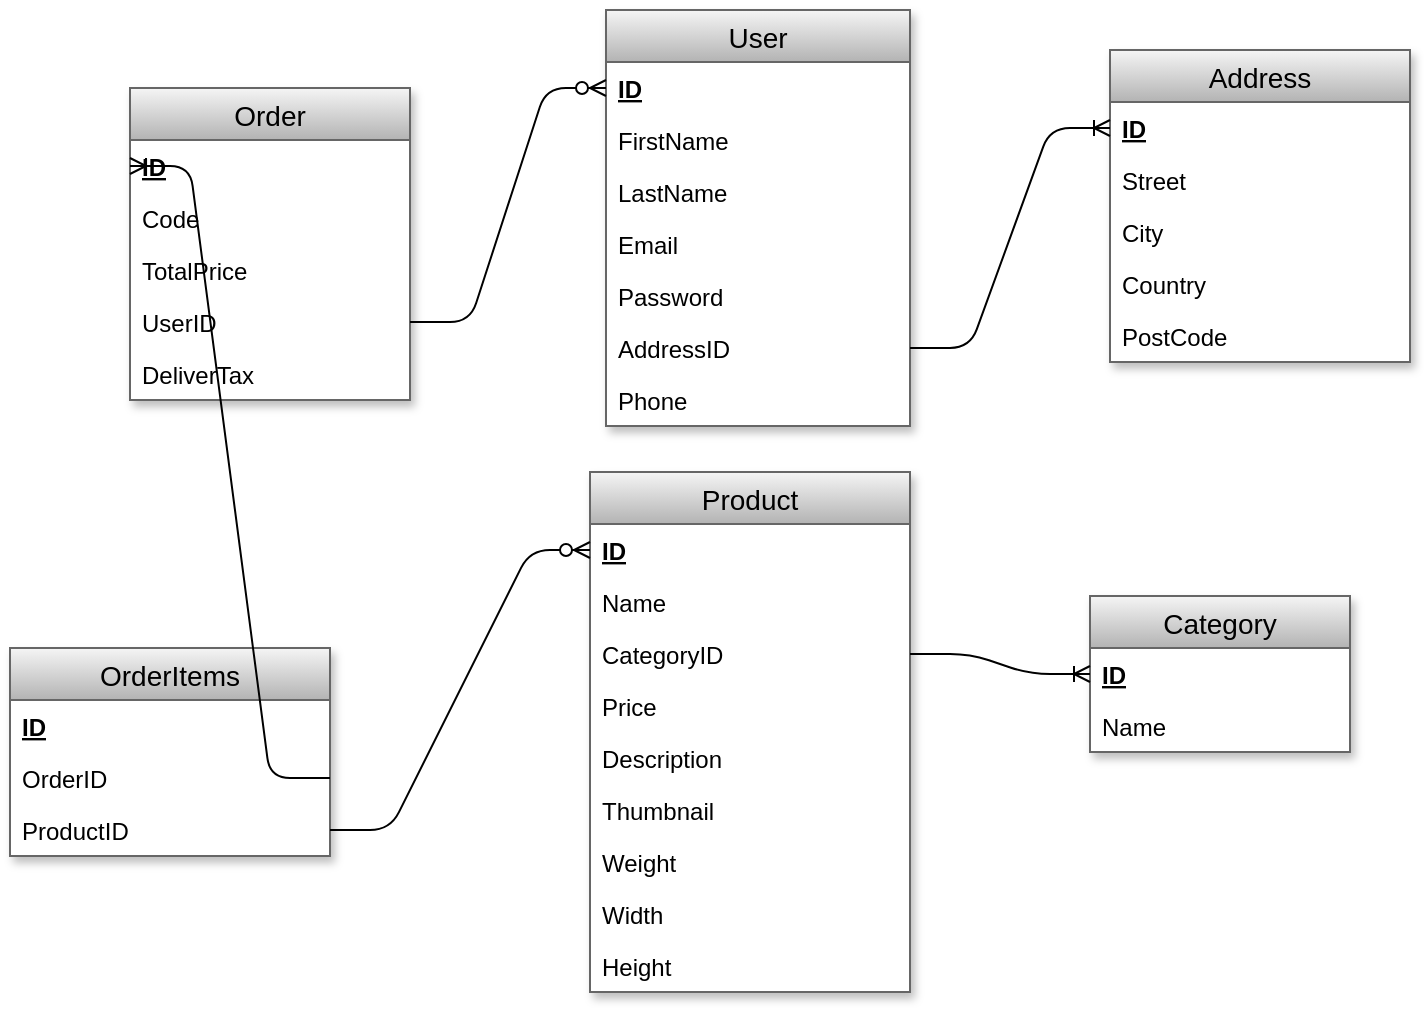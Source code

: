 <mxfile version="10.6.7" type="device"><diagram id="n2F4yR1X21Jc2BcNIKQc" name="E-commerce Project"><mxGraphModel dx="1010" dy="550" grid="1" gridSize="10" guides="1" tooltips="1" connect="1" arrows="1" fold="1" page="1" pageScale="1" pageWidth="827" pageHeight="1169" math="0" shadow="0"><root><mxCell id="0"/><mxCell id="1" parent="0"/><mxCell id="UtSD0maiHmcUcSSaLTdq-1" value="User" style="swimlane;fontStyle=0;childLayout=stackLayout;horizontal=1;startSize=26;horizontalStack=0;resizeParent=1;resizeParentMax=0;resizeLast=0;collapsible=1;marginBottom=0;swimlaneFillColor=#ffffff;align=center;fontSize=14;shadow=1;fillColor=#f5f5f5;strokeColor=#666666;labelBackgroundColor=none;labelBorderColor=none;gradientColor=#b3b3b3;" parent="1" vertex="1"><mxGeometry x="348" y="59" width="152" height="208" as="geometry"><mxRectangle x="60" y="110" width="60" height="26" as="alternateBounds"/></mxGeometry></mxCell><mxCell id="UtSD0maiHmcUcSSaLTdq-2" value="ID" style="text;strokeColor=none;fillColor=none;spacingLeft=4;spacingRight=4;overflow=hidden;rotatable=0;points=[[0,0.5],[1,0.5]];portConstraint=eastwest;fontSize=12;fontStyle=5" parent="UtSD0maiHmcUcSSaLTdq-1" vertex="1"><mxGeometry y="26" width="152" height="26" as="geometry"/></mxCell><mxCell id="UtSD0maiHmcUcSSaLTdq-85" value="FirstName" style="text;strokeColor=none;fillColor=none;spacingLeft=4;spacingRight=4;overflow=hidden;rotatable=0;points=[[0,0.5],[1,0.5]];portConstraint=eastwest;fontSize=12;" parent="UtSD0maiHmcUcSSaLTdq-1" vertex="1"><mxGeometry y="52" width="152" height="26" as="geometry"/></mxCell><mxCell id="UtSD0maiHmcUcSSaLTdq-3" value="LastName" style="text;strokeColor=none;fillColor=none;spacingLeft=4;spacingRight=4;overflow=hidden;rotatable=0;points=[[0,0.5],[1,0.5]];portConstraint=eastwest;fontSize=12;" parent="UtSD0maiHmcUcSSaLTdq-1" vertex="1"><mxGeometry y="78" width="152" height="26" as="geometry"/></mxCell><mxCell id="UtSD0maiHmcUcSSaLTdq-27" value="Email" style="text;strokeColor=none;fillColor=none;spacingLeft=4;spacingRight=4;overflow=hidden;rotatable=0;points=[[0,0.5],[1,0.5]];portConstraint=eastwest;fontSize=12;" parent="UtSD0maiHmcUcSSaLTdq-1" vertex="1"><mxGeometry y="104" width="152" height="26" as="geometry"/></mxCell><mxCell id="UtSD0maiHmcUcSSaLTdq-28" value="Password" style="text;strokeColor=none;fillColor=none;spacingLeft=4;spacingRight=4;overflow=hidden;rotatable=0;points=[[0,0.5],[1,0.5]];portConstraint=eastwest;fontSize=12;" parent="UtSD0maiHmcUcSSaLTdq-1" vertex="1"><mxGeometry y="130" width="152" height="26" as="geometry"/></mxCell><mxCell id="UtSD0maiHmcUcSSaLTdq-29" value="AddressID" style="text;strokeColor=none;fillColor=none;spacingLeft=4;spacingRight=4;overflow=hidden;rotatable=0;points=[[0,0.5],[1,0.5]];portConstraint=eastwest;fontSize=12;" parent="UtSD0maiHmcUcSSaLTdq-1" vertex="1"><mxGeometry y="156" width="152" height="26" as="geometry"/></mxCell><mxCell id="UtSD0maiHmcUcSSaLTdq-4" value="Phone" style="text;strokeColor=none;fillColor=none;spacingLeft=4;spacingRight=4;overflow=hidden;rotatable=0;points=[[0,0.5],[1,0.5]];portConstraint=eastwest;fontSize=12;" parent="UtSD0maiHmcUcSSaLTdq-1" vertex="1"><mxGeometry y="182" width="152" height="26" as="geometry"/></mxCell><mxCell id="UtSD0maiHmcUcSSaLTdq-30" value="Category" style="swimlane;fontStyle=0;childLayout=stackLayout;horizontal=1;startSize=26;fillColor=#f5f5f5;horizontalStack=0;resizeParent=1;resizeParentMax=0;resizeLast=0;collapsible=1;marginBottom=0;swimlaneFillColor=#ffffff;align=center;fontSize=14;shadow=1;labelBackgroundColor=none;gradientColor=#b3b3b3;strokeColor=#666666;" parent="1" vertex="1"><mxGeometry x="590" y="352" width="130" height="78" as="geometry"/></mxCell><mxCell id="UtSD0maiHmcUcSSaLTdq-31" value="ID" style="text;strokeColor=none;fillColor=none;spacingLeft=4;spacingRight=4;overflow=hidden;rotatable=0;points=[[0,0.5],[1,0.5]];portConstraint=eastwest;fontSize=12;fontStyle=5;spacing=2;shadow=0;" parent="UtSD0maiHmcUcSSaLTdq-30" vertex="1"><mxGeometry y="26" width="130" height="26" as="geometry"/></mxCell><mxCell id="UtSD0maiHmcUcSSaLTdq-88" value="Name" style="text;strokeColor=none;fillColor=none;spacingLeft=4;spacingRight=4;overflow=hidden;rotatable=0;points=[[0,0.5],[1,0.5]];portConstraint=eastwest;fontSize=12;" parent="UtSD0maiHmcUcSSaLTdq-30" vertex="1"><mxGeometry y="52" width="130" height="26" as="geometry"/></mxCell><mxCell id="UtSD0maiHmcUcSSaLTdq-35" value="Product" style="swimlane;fontStyle=0;childLayout=stackLayout;horizontal=1;startSize=26;fillColor=#f5f5f5;horizontalStack=0;resizeParent=1;resizeParentMax=0;resizeLast=0;collapsible=1;marginBottom=0;swimlaneFillColor=#ffffff;align=center;fontSize=14;shadow=1;labelBackgroundColor=none;gradientColor=#b3b3b3;strokeColor=#666666;" parent="1" vertex="1"><mxGeometry x="340" y="290" width="160" height="260" as="geometry"/></mxCell><mxCell id="UtSD0maiHmcUcSSaLTdq-36" value="ID" style="text;strokeColor=none;fillColor=none;spacingLeft=4;spacingRight=4;overflow=hidden;rotatable=0;points=[[0,0.5],[1,0.5]];portConstraint=eastwest;fontSize=12;fontStyle=5" parent="UtSD0maiHmcUcSSaLTdq-35" vertex="1"><mxGeometry y="26" width="160" height="26" as="geometry"/></mxCell><mxCell id="UtSD0maiHmcUcSSaLTdq-87" value="Name" style="text;strokeColor=none;fillColor=none;spacingLeft=4;spacingRight=4;overflow=hidden;rotatable=0;points=[[0,0.5],[1,0.5]];portConstraint=eastwest;fontSize=12;" parent="UtSD0maiHmcUcSSaLTdq-35" vertex="1"><mxGeometry y="52" width="160" height="26" as="geometry"/></mxCell><mxCell id="UtSD0maiHmcUcSSaLTdq-37" value="CategoryID" style="text;strokeColor=none;fillColor=none;spacingLeft=4;spacingRight=4;overflow=hidden;rotatable=0;points=[[0,0.5],[1,0.5]];portConstraint=eastwest;fontSize=12;" parent="UtSD0maiHmcUcSSaLTdq-35" vertex="1"><mxGeometry y="78" width="160" height="26" as="geometry"/></mxCell><mxCell id="UtSD0maiHmcUcSSaLTdq-39" value="Price" style="text;strokeColor=none;fillColor=none;spacingLeft=4;spacingRight=4;overflow=hidden;rotatable=0;points=[[0,0.5],[1,0.5]];portConstraint=eastwest;fontSize=12;" parent="UtSD0maiHmcUcSSaLTdq-35" vertex="1"><mxGeometry y="104" width="160" height="26" as="geometry"/></mxCell><mxCell id="UtSD0maiHmcUcSSaLTdq-41" value="Description" style="text;strokeColor=none;fillColor=none;spacingLeft=4;spacingRight=4;overflow=hidden;rotatable=0;points=[[0,0.5],[1,0.5]];portConstraint=eastwest;fontSize=12;" parent="UtSD0maiHmcUcSSaLTdq-35" vertex="1"><mxGeometry y="130" width="160" height="26" as="geometry"/></mxCell><mxCell id="UtSD0maiHmcUcSSaLTdq-42" value="Thumbnail" style="text;strokeColor=none;fillColor=none;spacingLeft=4;spacingRight=4;overflow=hidden;rotatable=0;points=[[0,0.5],[1,0.5]];portConstraint=eastwest;fontSize=12;" parent="UtSD0maiHmcUcSSaLTdq-35" vertex="1"><mxGeometry y="156" width="160" height="26" as="geometry"/></mxCell><mxCell id="UtSD0maiHmcUcSSaLTdq-43" value="Weight" style="text;strokeColor=none;fillColor=none;spacingLeft=4;spacingRight=4;overflow=hidden;rotatable=0;points=[[0,0.5],[1,0.5]];portConstraint=eastwest;fontSize=12;" parent="UtSD0maiHmcUcSSaLTdq-35" vertex="1"><mxGeometry y="182" width="160" height="26" as="geometry"/></mxCell><mxCell id="UtSD0maiHmcUcSSaLTdq-44" value="Width" style="text;strokeColor=none;fillColor=none;spacingLeft=4;spacingRight=4;overflow=hidden;rotatable=0;points=[[0,0.5],[1,0.5]];portConstraint=eastwest;fontSize=12;" parent="UtSD0maiHmcUcSSaLTdq-35" vertex="1"><mxGeometry y="208" width="160" height="26" as="geometry"/></mxCell><mxCell id="UtSD0maiHmcUcSSaLTdq-38" value="Height" style="text;strokeColor=none;fillColor=none;spacingLeft=4;spacingRight=4;overflow=hidden;rotatable=0;points=[[0,0.5],[1,0.5]];portConstraint=eastwest;fontSize=12;" parent="UtSD0maiHmcUcSSaLTdq-35" vertex="1"><mxGeometry y="234" width="160" height="26" as="geometry"/></mxCell><mxCell id="UtSD0maiHmcUcSSaLTdq-45" value="Order" style="swimlane;fontStyle=0;childLayout=stackLayout;horizontal=1;startSize=26;fillColor=#f5f5f5;horizontalStack=0;resizeParent=1;resizeParentMax=0;resizeLast=0;collapsible=1;marginBottom=0;swimlaneFillColor=#ffffff;align=center;fontSize=14;shadow=1;labelBackgroundColor=none;strokeColor=#666666;gradientColor=#b3b3b3;" parent="1" vertex="1"><mxGeometry x="110" y="98" width="140" height="156" as="geometry"/></mxCell><mxCell id="UtSD0maiHmcUcSSaLTdq-46" value="ID" style="text;strokeColor=none;fillColor=none;spacingLeft=4;spacingRight=4;overflow=hidden;rotatable=0;points=[[0,0.5],[1,0.5]];portConstraint=eastwest;fontSize=12;fontStyle=5" parent="UtSD0maiHmcUcSSaLTdq-45" vertex="1"><mxGeometry y="26" width="140" height="26" as="geometry"/></mxCell><mxCell id="UtSD0maiHmcUcSSaLTdq-83" value="Code" style="text;strokeColor=none;fillColor=none;spacingLeft=4;spacingRight=4;overflow=hidden;rotatable=0;points=[[0,0.5],[1,0.5]];portConstraint=eastwest;fontSize=12;" parent="UtSD0maiHmcUcSSaLTdq-45" vertex="1"><mxGeometry y="52" width="140" height="26" as="geometry"/></mxCell><mxCell id="UtSD0maiHmcUcSSaLTdq-50" value="TotalPrice" style="text;strokeColor=none;fillColor=none;spacingLeft=4;spacingRight=4;overflow=hidden;rotatable=0;points=[[0,0.5],[1,0.5]];portConstraint=eastwest;fontSize=12;" parent="UtSD0maiHmcUcSSaLTdq-45" vertex="1"><mxGeometry y="78" width="140" height="26" as="geometry"/></mxCell><mxCell id="UtSD0maiHmcUcSSaLTdq-48" value="UserID&#10;&#10;" style="text;strokeColor=none;fillColor=none;spacingLeft=4;spacingRight=4;overflow=hidden;rotatable=0;points=[[0,0.5],[1,0.5]];portConstraint=eastwest;fontSize=12;" parent="UtSD0maiHmcUcSSaLTdq-45" vertex="1"><mxGeometry y="104" width="140" height="26" as="geometry"/></mxCell><mxCell id="UtSD0maiHmcUcSSaLTdq-67" value="DeliverTax" style="text;strokeColor=none;fillColor=none;spacingLeft=4;spacingRight=4;overflow=hidden;rotatable=0;points=[[0,0.5],[1,0.5]];portConstraint=eastwest;fontSize=12;" parent="UtSD0maiHmcUcSSaLTdq-45" vertex="1"><mxGeometry y="130" width="140" height="26" as="geometry"/></mxCell><mxCell id="UtSD0maiHmcUcSSaLTdq-51" value="Address" style="swimlane;fontStyle=0;childLayout=stackLayout;horizontal=1;startSize=26;fillColor=#f5f5f5;horizontalStack=0;resizeParent=1;resizeParentMax=0;resizeLast=0;collapsible=1;marginBottom=0;swimlaneFillColor=#ffffff;align=center;fontSize=14;shadow=1;labelBackgroundColor=none;gradientColor=#b3b3b3;strokeColor=#666666;" parent="1" vertex="1"><mxGeometry x="600" y="79" width="150" height="156" as="geometry"/></mxCell><mxCell id="UtSD0maiHmcUcSSaLTdq-52" value="ID" style="text;strokeColor=none;fillColor=none;spacingLeft=4;spacingRight=4;overflow=hidden;rotatable=0;points=[[0,0.5],[1,0.5]];portConstraint=eastwest;fontSize=12;fontStyle=5" parent="UtSD0maiHmcUcSSaLTdq-51" vertex="1"><mxGeometry y="26" width="150" height="26" as="geometry"/></mxCell><mxCell id="UtSD0maiHmcUcSSaLTdq-86" value="Street" style="text;strokeColor=none;fillColor=none;spacingLeft=4;spacingRight=4;overflow=hidden;rotatable=0;points=[[0,0.5],[1,0.5]];portConstraint=eastwest;fontSize=12;" parent="UtSD0maiHmcUcSSaLTdq-51" vertex="1"><mxGeometry y="52" width="150" height="26" as="geometry"/></mxCell><mxCell id="UtSD0maiHmcUcSSaLTdq-57" value="City" style="text;strokeColor=none;fillColor=none;spacingLeft=4;spacingRight=4;overflow=hidden;rotatable=0;points=[[0,0.5],[1,0.5]];portConstraint=eastwest;fontSize=12;" parent="UtSD0maiHmcUcSSaLTdq-51" vertex="1"><mxGeometry y="78" width="150" height="26" as="geometry"/></mxCell><mxCell id="UtSD0maiHmcUcSSaLTdq-58" value="Country" style="text;strokeColor=none;fillColor=none;spacingLeft=4;spacingRight=4;overflow=hidden;rotatable=0;points=[[0,0.5],[1,0.5]];portConstraint=eastwest;fontSize=12;" parent="UtSD0maiHmcUcSSaLTdq-51" vertex="1"><mxGeometry y="104" width="150" height="26" as="geometry"/></mxCell><mxCell id="UtSD0maiHmcUcSSaLTdq-54" value="PostCode" style="text;strokeColor=none;fillColor=none;spacingLeft=4;spacingRight=4;overflow=hidden;rotatable=0;points=[[0,0.5],[1,0.5]];portConstraint=eastwest;fontSize=12;" parent="UtSD0maiHmcUcSSaLTdq-51" vertex="1"><mxGeometry y="130" width="150" height="26" as="geometry"/></mxCell><mxCell id="UtSD0maiHmcUcSSaLTdq-73" value="OrderItems" style="swimlane;fontStyle=0;childLayout=stackLayout;horizontal=1;startSize=26;fillColor=#f5f5f5;horizontalStack=0;resizeParent=1;resizeParentMax=0;resizeLast=0;collapsible=1;marginBottom=0;swimlaneFillColor=#ffffff;align=center;fontSize=14;shadow=1;labelBackgroundColor=none;gradientColor=#b3b3b3;strokeColor=#666666;" parent="1" vertex="1"><mxGeometry x="50" y="378" width="160" height="104" as="geometry"/></mxCell><mxCell id="UtSD0maiHmcUcSSaLTdq-74" value="ID" style="text;strokeColor=none;fillColor=none;spacingLeft=4;spacingRight=4;overflow=hidden;rotatable=0;points=[[0,0.5],[1,0.5]];portConstraint=eastwest;fontSize=12;fontStyle=5" parent="UtSD0maiHmcUcSSaLTdq-73" vertex="1"><mxGeometry y="26" width="160" height="26" as="geometry"/></mxCell><mxCell id="UtSD0maiHmcUcSSaLTdq-76" value="OrderID" style="text;strokeColor=none;fillColor=none;spacingLeft=4;spacingRight=4;overflow=hidden;rotatable=0;points=[[0,0.5],[1,0.5]];portConstraint=eastwest;fontSize=12;" parent="UtSD0maiHmcUcSSaLTdq-73" vertex="1"><mxGeometry y="52" width="160" height="26" as="geometry"/></mxCell><mxCell id="UtSD0maiHmcUcSSaLTdq-75" value="ProductID" style="text;strokeColor=none;fillColor=none;spacingLeft=4;spacingRight=4;overflow=hidden;rotatable=0;points=[[0,0.5],[1,0.5]];portConstraint=eastwest;fontSize=12;" parent="UtSD0maiHmcUcSSaLTdq-73" vertex="1"><mxGeometry y="78" width="160" height="26" as="geometry"/></mxCell><mxCell id="UtSD0maiHmcUcSSaLTdq-77" value="" style="edgeStyle=entityRelationEdgeStyle;fontSize=12;html=1;endArrow=ERoneToMany;entryX=0;entryY=0.5;entryDx=0;entryDy=0;exitX=1;exitY=0.5;exitDx=0;exitDy=0;" parent="1" source="UtSD0maiHmcUcSSaLTdq-29" target="UtSD0maiHmcUcSSaLTdq-52" edge="1"><mxGeometry width="100" height="100" relative="1" as="geometry"><mxPoint x="510" y="220" as="sourcePoint"/><mxPoint x="380" y="101" as="targetPoint"/></mxGeometry></mxCell><mxCell id="UtSD0maiHmcUcSSaLTdq-78" value="" style="edgeStyle=entityRelationEdgeStyle;fontSize=12;html=1;endArrow=ERoneToMany;entryX=0;entryY=0.5;entryDx=0;entryDy=0;exitX=1;exitY=0.5;exitDx=0;exitDy=0;" parent="1" source="UtSD0maiHmcUcSSaLTdq-37" target="UtSD0maiHmcUcSSaLTdq-31" edge="1"><mxGeometry width="100" height="100" relative="1" as="geometry"><mxPoint x="560" y="251" as="sourcePoint"/><mxPoint x="660" y="151" as="targetPoint"/></mxGeometry></mxCell><mxCell id="UtSD0maiHmcUcSSaLTdq-80" value="" style="edgeStyle=entityRelationEdgeStyle;fontSize=12;html=1;endArrow=ERzeroToMany;endFill=1;entryX=0;entryY=0.5;entryDx=0;entryDy=0;exitX=1;exitY=0.5;exitDx=0;exitDy=0;" parent="1" source="UtSD0maiHmcUcSSaLTdq-48" target="UtSD0maiHmcUcSSaLTdq-2" edge="1"><mxGeometry width="100" height="100" relative="1" as="geometry"><mxPoint x="150" y="350" as="sourcePoint"/><mxPoint x="130" y="230" as="targetPoint"/></mxGeometry></mxCell><mxCell id="UtSD0maiHmcUcSSaLTdq-81" value="" style="edgeStyle=entityRelationEdgeStyle;fontSize=12;html=1;endArrow=ERzeroToMany;endFill=1;exitX=1;exitY=0.5;exitDx=0;exitDy=0;entryX=0;entryY=0.5;entryDx=0;entryDy=0;" parent="1" source="UtSD0maiHmcUcSSaLTdq-75" target="UtSD0maiHmcUcSSaLTdq-36" edge="1"><mxGeometry width="100" height="100" relative="1" as="geometry"><mxPoint x="280" y="410" as="sourcePoint"/><mxPoint x="310" y="330" as="targetPoint"/></mxGeometry></mxCell><mxCell id="UtSD0maiHmcUcSSaLTdq-82" value="" style="edgeStyle=entityRelationEdgeStyle;fontSize=12;html=1;endArrow=ERoneToMany;exitX=1;exitY=0.5;exitDx=0;exitDy=0;entryX=0;entryY=0.5;entryDx=0;entryDy=0;" parent="1" source="UtSD0maiHmcUcSSaLTdq-76" target="UtSD0maiHmcUcSSaLTdq-46" edge="1"><mxGeometry width="100" height="100" relative="1" as="geometry"><mxPoint x="140" y="560" as="sourcePoint"/><mxPoint x="270" y="410" as="targetPoint"/></mxGeometry></mxCell></root></mxGraphModel></diagram></mxfile>